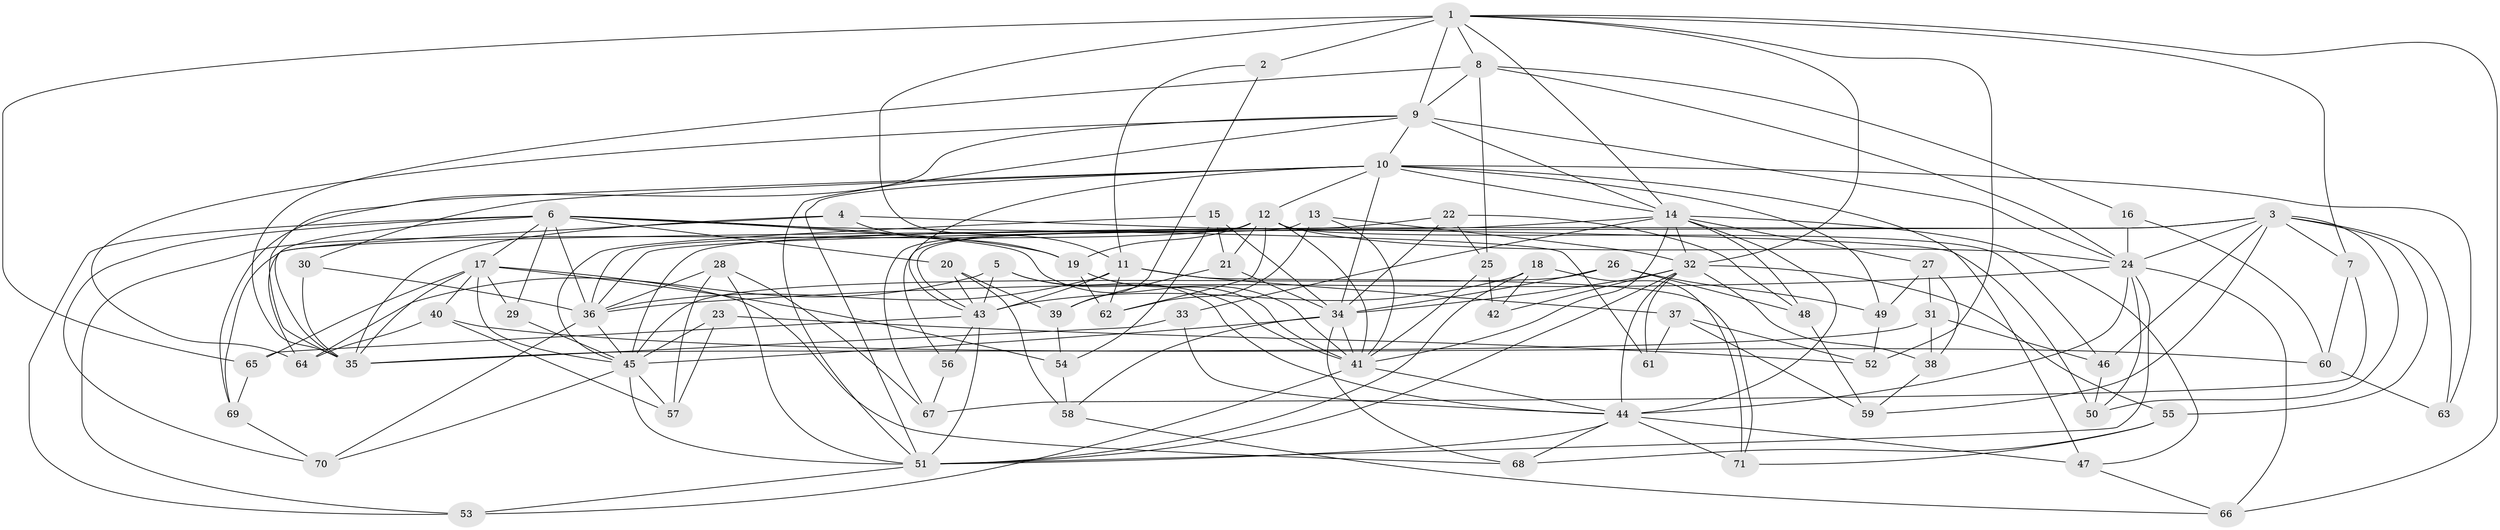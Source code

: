 // original degree distribution, {4: 1.0}
// Generated by graph-tools (version 1.1) at 2025/38/03/09/25 02:38:11]
// undirected, 71 vertices, 191 edges
graph export_dot {
graph [start="1"]
  node [color=gray90,style=filled];
  1;
  2;
  3;
  4;
  5;
  6;
  7;
  8;
  9;
  10;
  11;
  12;
  13;
  14;
  15;
  16;
  17;
  18;
  19;
  20;
  21;
  22;
  23;
  24;
  25;
  26;
  27;
  28;
  29;
  30;
  31;
  32;
  33;
  34;
  35;
  36;
  37;
  38;
  39;
  40;
  41;
  42;
  43;
  44;
  45;
  46;
  47;
  48;
  49;
  50;
  51;
  52;
  53;
  54;
  55;
  56;
  57;
  58;
  59;
  60;
  61;
  62;
  63;
  64;
  65;
  66;
  67;
  68;
  69;
  70;
  71;
  1 -- 2 [weight=2.0];
  1 -- 7 [weight=1.0];
  1 -- 8 [weight=1.0];
  1 -- 9 [weight=1.0];
  1 -- 11 [weight=2.0];
  1 -- 14 [weight=1.0];
  1 -- 32 [weight=1.0];
  1 -- 52 [weight=1.0];
  1 -- 65 [weight=1.0];
  1 -- 66 [weight=1.0];
  2 -- 11 [weight=1.0];
  2 -- 39 [weight=1.0];
  3 -- 7 [weight=1.0];
  3 -- 24 [weight=1.0];
  3 -- 45 [weight=1.0];
  3 -- 46 [weight=1.0];
  3 -- 50 [weight=1.0];
  3 -- 55 [weight=1.0];
  3 -- 59 [weight=1.0];
  3 -- 63 [weight=2.0];
  3 -- 69 [weight=1.0];
  4 -- 19 [weight=1.0];
  4 -- 35 [weight=1.0];
  4 -- 50 [weight=1.0];
  4 -- 64 [weight=1.0];
  5 -- 41 [weight=1.0];
  5 -- 43 [weight=1.0];
  5 -- 44 [weight=1.0];
  5 -- 64 [weight=1.0];
  6 -- 17 [weight=1.0];
  6 -- 19 [weight=1.0];
  6 -- 20 [weight=1.0];
  6 -- 29 [weight=1.0];
  6 -- 35 [weight=2.0];
  6 -- 36 [weight=2.0];
  6 -- 41 [weight=1.0];
  6 -- 53 [weight=1.0];
  6 -- 61 [weight=1.0];
  6 -- 70 [weight=1.0];
  7 -- 60 [weight=1.0];
  7 -- 67 [weight=1.0];
  8 -- 9 [weight=1.0];
  8 -- 16 [weight=1.0];
  8 -- 24 [weight=1.0];
  8 -- 25 [weight=1.0];
  8 -- 35 [weight=1.0];
  9 -- 10 [weight=1.0];
  9 -- 14 [weight=1.0];
  9 -- 24 [weight=1.0];
  9 -- 35 [weight=1.0];
  9 -- 51 [weight=1.0];
  9 -- 64 [weight=1.0];
  10 -- 12 [weight=1.0];
  10 -- 14 [weight=2.0];
  10 -- 30 [weight=1.0];
  10 -- 34 [weight=1.0];
  10 -- 43 [weight=1.0];
  10 -- 47 [weight=1.0];
  10 -- 49 [weight=1.0];
  10 -- 51 [weight=1.0];
  10 -- 63 [weight=1.0];
  10 -- 69 [weight=1.0];
  11 -- 36 [weight=1.0];
  11 -- 37 [weight=1.0];
  11 -- 43 [weight=3.0];
  11 -- 62 [weight=1.0];
  11 -- 71 [weight=1.0];
  12 -- 19 [weight=2.0];
  12 -- 21 [weight=1.0];
  12 -- 24 [weight=2.0];
  12 -- 41 [weight=1.0];
  12 -- 46 [weight=1.0];
  12 -- 53 [weight=1.0];
  12 -- 56 [weight=1.0];
  12 -- 62 [weight=1.0];
  12 -- 67 [weight=1.0];
  13 -- 32 [weight=1.0];
  13 -- 41 [weight=1.0];
  13 -- 43 [weight=1.0];
  13 -- 62 [weight=1.0];
  14 -- 27 [weight=1.0];
  14 -- 32 [weight=1.0];
  14 -- 33 [weight=1.0];
  14 -- 36 [weight=1.0];
  14 -- 41 [weight=1.0];
  14 -- 44 [weight=1.0];
  14 -- 47 [weight=1.0];
  14 -- 48 [weight=1.0];
  15 -- 21 [weight=1.0];
  15 -- 34 [weight=1.0];
  15 -- 45 [weight=1.0];
  15 -- 54 [weight=1.0];
  16 -- 24 [weight=2.0];
  16 -- 60 [weight=1.0];
  17 -- 29 [weight=2.0];
  17 -- 35 [weight=2.0];
  17 -- 40 [weight=1.0];
  17 -- 45 [weight=1.0];
  17 -- 54 [weight=1.0];
  17 -- 65 [weight=1.0];
  17 -- 68 [weight=1.0];
  18 -- 42 [weight=1.0];
  18 -- 43 [weight=1.0];
  18 -- 51 [weight=1.0];
  18 -- 71 [weight=1.0];
  19 -- 41 [weight=1.0];
  19 -- 62 [weight=1.0];
  20 -- 39 [weight=1.0];
  20 -- 43 [weight=1.0];
  20 -- 58 [weight=1.0];
  21 -- 34 [weight=1.0];
  21 -- 39 [weight=1.0];
  22 -- 25 [weight=1.0];
  22 -- 34 [weight=1.0];
  22 -- 36 [weight=1.0];
  22 -- 48 [weight=1.0];
  23 -- 45 [weight=2.0];
  23 -- 52 [weight=1.0];
  23 -- 57 [weight=1.0];
  24 -- 36 [weight=1.0];
  24 -- 44 [weight=1.0];
  24 -- 50 [weight=1.0];
  24 -- 51 [weight=1.0];
  24 -- 66 [weight=1.0];
  25 -- 41 [weight=1.0];
  25 -- 42 [weight=1.0];
  26 -- 34 [weight=1.0];
  26 -- 45 [weight=1.0];
  26 -- 48 [weight=1.0];
  26 -- 49 [weight=1.0];
  27 -- 31 [weight=1.0];
  27 -- 38 [weight=1.0];
  27 -- 49 [weight=1.0];
  28 -- 36 [weight=1.0];
  28 -- 51 [weight=1.0];
  28 -- 57 [weight=1.0];
  28 -- 67 [weight=1.0];
  29 -- 45 [weight=1.0];
  30 -- 35 [weight=2.0];
  30 -- 36 [weight=1.0];
  31 -- 35 [weight=1.0];
  31 -- 38 [weight=1.0];
  31 -- 46 [weight=1.0];
  32 -- 34 [weight=1.0];
  32 -- 38 [weight=1.0];
  32 -- 42 [weight=2.0];
  32 -- 44 [weight=1.0];
  32 -- 51 [weight=1.0];
  32 -- 55 [weight=1.0];
  32 -- 61 [weight=2.0];
  33 -- 35 [weight=2.0];
  33 -- 44 [weight=1.0];
  34 -- 41 [weight=1.0];
  34 -- 45 [weight=1.0];
  34 -- 58 [weight=1.0];
  34 -- 68 [weight=1.0];
  36 -- 45 [weight=1.0];
  36 -- 70 [weight=1.0];
  37 -- 52 [weight=1.0];
  37 -- 59 [weight=1.0];
  37 -- 61 [weight=1.0];
  38 -- 59 [weight=1.0];
  39 -- 54 [weight=1.0];
  40 -- 57 [weight=1.0];
  40 -- 60 [weight=1.0];
  40 -- 64 [weight=1.0];
  41 -- 44 [weight=1.0];
  41 -- 53 [weight=1.0];
  43 -- 51 [weight=1.0];
  43 -- 56 [weight=2.0];
  43 -- 65 [weight=1.0];
  44 -- 47 [weight=1.0];
  44 -- 51 [weight=1.0];
  44 -- 68 [weight=1.0];
  44 -- 71 [weight=1.0];
  45 -- 51 [weight=1.0];
  45 -- 57 [weight=1.0];
  45 -- 70 [weight=1.0];
  46 -- 50 [weight=1.0];
  47 -- 66 [weight=1.0];
  48 -- 59 [weight=1.0];
  49 -- 52 [weight=1.0];
  51 -- 53 [weight=1.0];
  54 -- 58 [weight=1.0];
  55 -- 68 [weight=1.0];
  55 -- 71 [weight=1.0];
  56 -- 67 [weight=1.0];
  58 -- 66 [weight=1.0];
  60 -- 63 [weight=1.0];
  65 -- 69 [weight=1.0];
  69 -- 70 [weight=1.0];
}
